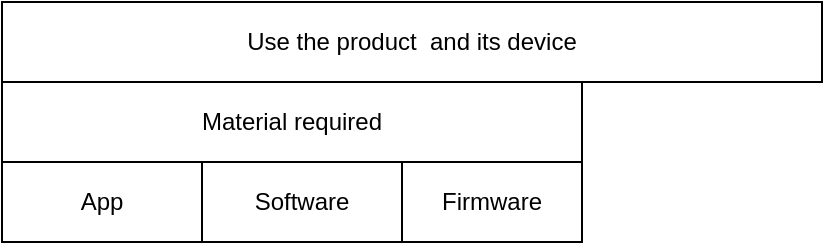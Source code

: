 <mxfile version="15.0.3" type="github">
  <diagram id="a6VIx9ucrWGYe5ypMAqB" name="Page-1">
    <mxGraphModel dx="1666" dy="831" grid="1" gridSize="10" guides="1" tooltips="1" connect="1" arrows="1" fold="1" page="1" pageScale="1" pageWidth="827" pageHeight="1169" math="0" shadow="0">
      <root>
        <mxCell id="0" />
        <mxCell id="1" parent="0" />
        <mxCell id="nCAPdkpTe8bxL9-cL_qJ-81" value="" style="shape=table;startSize=0;container=1;collapsible=0;childLayout=tableLayout;" vertex="1" parent="1">
          <mxGeometry x="110" y="210" width="410" height="40" as="geometry" />
        </mxCell>
        <mxCell id="nCAPdkpTe8bxL9-cL_qJ-82" value="" style="shape=partialRectangle;collapsible=0;dropTarget=0;pointerEvents=0;fillColor=none;top=0;left=0;bottom=0;right=0;points=[[0,0.5],[1,0.5]];portConstraint=eastwest;" vertex="1" parent="nCAPdkpTe8bxL9-cL_qJ-81">
          <mxGeometry width="410" height="40" as="geometry" />
        </mxCell>
        <mxCell id="nCAPdkpTe8bxL9-cL_qJ-83" value="Use the product&amp;nbsp; and its device" style="shape=partialRectangle;html=1;whiteSpace=wrap;connectable=0;overflow=hidden;fillColor=none;top=0;left=0;bottom=0;right=0;pointerEvents=1;" vertex="1" parent="nCAPdkpTe8bxL9-cL_qJ-82">
          <mxGeometry width="410" height="40" as="geometry" />
        </mxCell>
        <mxCell id="nCAPdkpTe8bxL9-cL_qJ-97" value="" style="shape=table;startSize=0;container=1;collapsible=0;childLayout=tableLayout;" vertex="1" parent="1">
          <mxGeometry x="110" y="250" width="290" height="40" as="geometry" />
        </mxCell>
        <mxCell id="nCAPdkpTe8bxL9-cL_qJ-98" value="" style="shape=partialRectangle;collapsible=0;dropTarget=0;pointerEvents=0;fillColor=none;top=0;left=0;bottom=0;right=0;points=[[0,0.5],[1,0.5]];portConstraint=eastwest;" vertex="1" parent="nCAPdkpTe8bxL9-cL_qJ-97">
          <mxGeometry width="290" height="40" as="geometry" />
        </mxCell>
        <mxCell id="nCAPdkpTe8bxL9-cL_qJ-99" value="Material required" style="shape=partialRectangle;html=1;whiteSpace=wrap;connectable=0;overflow=hidden;fillColor=none;top=0;left=0;bottom=0;right=0;pointerEvents=1;" vertex="1" parent="nCAPdkpTe8bxL9-cL_qJ-98">
          <mxGeometry width="290" height="40" as="geometry" />
        </mxCell>
        <mxCell id="nCAPdkpTe8bxL9-cL_qJ-100" value="" style="shape=table;startSize=0;container=1;collapsible=0;childLayout=tableLayout;" vertex="1" parent="1">
          <mxGeometry x="310" y="290" width="90" height="40" as="geometry" />
        </mxCell>
        <mxCell id="nCAPdkpTe8bxL9-cL_qJ-101" value="" style="shape=partialRectangle;collapsible=0;dropTarget=0;pointerEvents=0;fillColor=none;top=0;left=0;bottom=0;right=0;points=[[0,0.5],[1,0.5]];portConstraint=eastwest;" vertex="1" parent="nCAPdkpTe8bxL9-cL_qJ-100">
          <mxGeometry width="90" height="40" as="geometry" />
        </mxCell>
        <mxCell id="nCAPdkpTe8bxL9-cL_qJ-102" value="Firmware" style="shape=partialRectangle;html=1;whiteSpace=wrap;connectable=0;overflow=hidden;fillColor=none;top=0;left=0;bottom=0;right=0;pointerEvents=1;" vertex="1" parent="nCAPdkpTe8bxL9-cL_qJ-101">
          <mxGeometry width="90" height="40" as="geometry" />
        </mxCell>
        <mxCell id="nCAPdkpTe8bxL9-cL_qJ-103" value="" style="shape=table;startSize=0;container=1;collapsible=0;childLayout=tableLayout;" vertex="1" parent="1">
          <mxGeometry x="210" y="290" width="100" height="40" as="geometry" />
        </mxCell>
        <mxCell id="nCAPdkpTe8bxL9-cL_qJ-104" value="" style="shape=partialRectangle;collapsible=0;dropTarget=0;pointerEvents=0;fillColor=none;top=0;left=0;bottom=0;right=0;points=[[0,0.5],[1,0.5]];portConstraint=eastwest;" vertex="1" parent="nCAPdkpTe8bxL9-cL_qJ-103">
          <mxGeometry width="100" height="40" as="geometry" />
        </mxCell>
        <mxCell id="nCAPdkpTe8bxL9-cL_qJ-105" value="Software" style="shape=partialRectangle;html=1;whiteSpace=wrap;connectable=0;overflow=hidden;fillColor=none;top=0;left=0;bottom=0;right=0;pointerEvents=1;" vertex="1" parent="nCAPdkpTe8bxL9-cL_qJ-104">
          <mxGeometry width="100" height="40" as="geometry" />
        </mxCell>
        <mxCell id="nCAPdkpTe8bxL9-cL_qJ-106" value="" style="shape=table;startSize=0;container=1;collapsible=0;childLayout=tableLayout;" vertex="1" parent="1">
          <mxGeometry x="110" y="290" width="100" height="40" as="geometry" />
        </mxCell>
        <mxCell id="nCAPdkpTe8bxL9-cL_qJ-107" value="" style="shape=partialRectangle;collapsible=0;dropTarget=0;pointerEvents=0;fillColor=none;top=0;left=0;bottom=0;right=0;points=[[0,0.5],[1,0.5]];portConstraint=eastwest;" vertex="1" parent="nCAPdkpTe8bxL9-cL_qJ-106">
          <mxGeometry width="100" height="40" as="geometry" />
        </mxCell>
        <mxCell id="nCAPdkpTe8bxL9-cL_qJ-108" value="App" style="shape=partialRectangle;html=1;whiteSpace=wrap;connectable=0;overflow=hidden;fillColor=none;top=0;left=0;bottom=0;right=0;pointerEvents=1;" vertex="1" parent="nCAPdkpTe8bxL9-cL_qJ-107">
          <mxGeometry width="100" height="40" as="geometry" />
        </mxCell>
      </root>
    </mxGraphModel>
  </diagram>
</mxfile>
